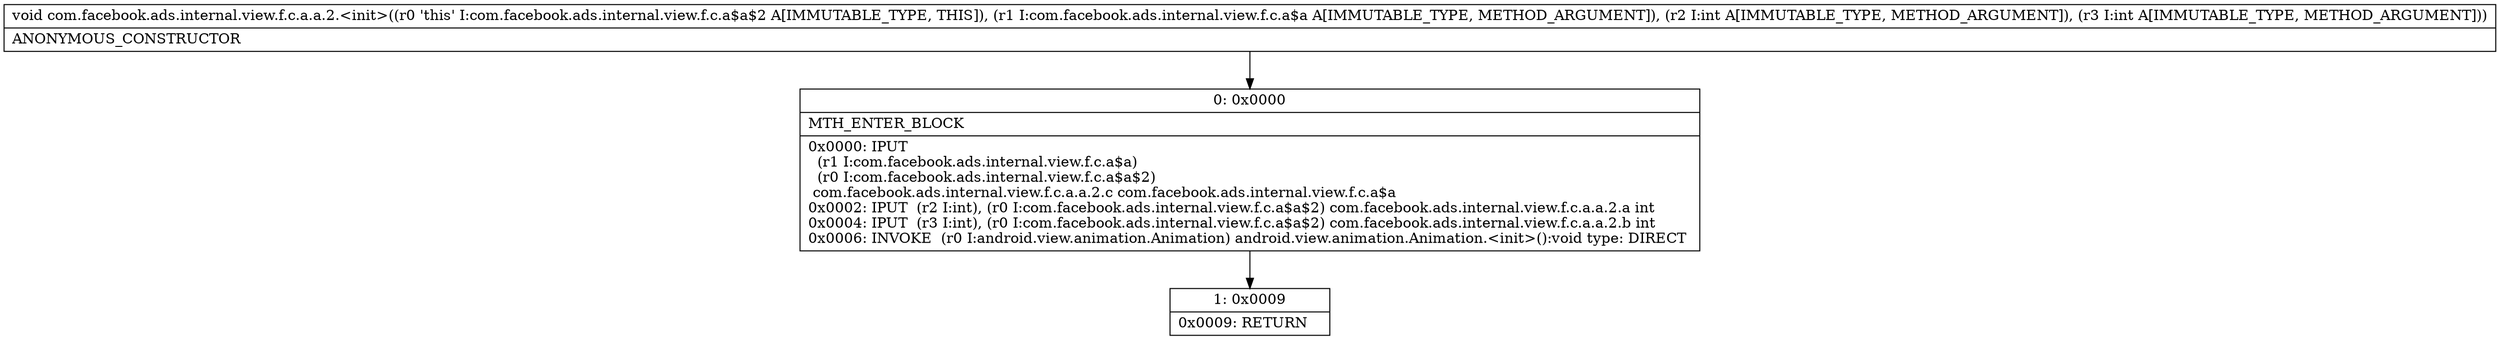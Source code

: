 digraph "CFG forcom.facebook.ads.internal.view.f.c.a.a.2.\<init\>(Lcom\/facebook\/ads\/internal\/view\/f\/c\/a$a;II)V" {
Node_0 [shape=record,label="{0\:\ 0x0000|MTH_ENTER_BLOCK\l|0x0000: IPUT  \l  (r1 I:com.facebook.ads.internal.view.f.c.a$a)\l  (r0 I:com.facebook.ads.internal.view.f.c.a$a$2)\l com.facebook.ads.internal.view.f.c.a.a.2.c com.facebook.ads.internal.view.f.c.a$a \l0x0002: IPUT  (r2 I:int), (r0 I:com.facebook.ads.internal.view.f.c.a$a$2) com.facebook.ads.internal.view.f.c.a.a.2.a int \l0x0004: IPUT  (r3 I:int), (r0 I:com.facebook.ads.internal.view.f.c.a$a$2) com.facebook.ads.internal.view.f.c.a.a.2.b int \l0x0006: INVOKE  (r0 I:android.view.animation.Animation) android.view.animation.Animation.\<init\>():void type: DIRECT \l}"];
Node_1 [shape=record,label="{1\:\ 0x0009|0x0009: RETURN   \l}"];
MethodNode[shape=record,label="{void com.facebook.ads.internal.view.f.c.a.a.2.\<init\>((r0 'this' I:com.facebook.ads.internal.view.f.c.a$a$2 A[IMMUTABLE_TYPE, THIS]), (r1 I:com.facebook.ads.internal.view.f.c.a$a A[IMMUTABLE_TYPE, METHOD_ARGUMENT]), (r2 I:int A[IMMUTABLE_TYPE, METHOD_ARGUMENT]), (r3 I:int A[IMMUTABLE_TYPE, METHOD_ARGUMENT]))  | ANONYMOUS_CONSTRUCTOR\l}"];
MethodNode -> Node_0;
Node_0 -> Node_1;
}

